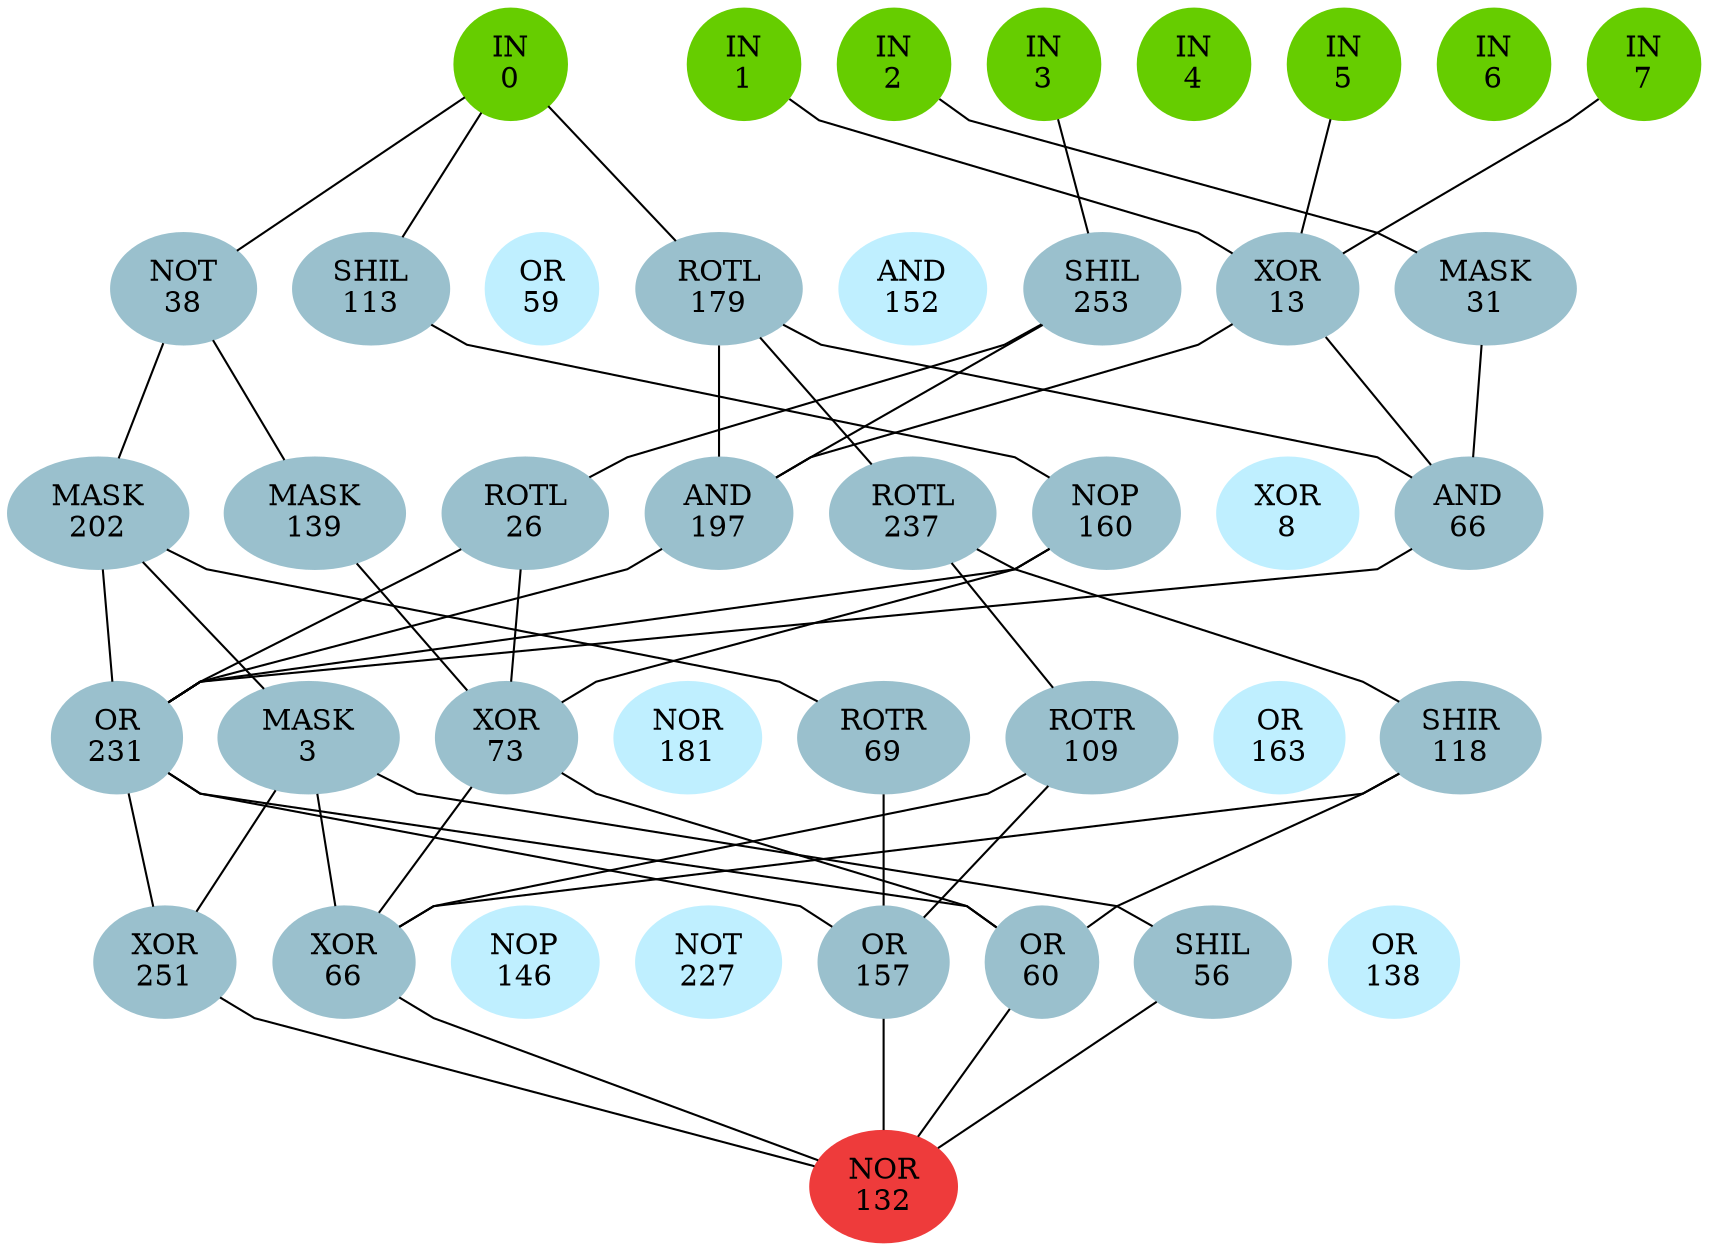 graph EACircuit {
rankdir=BT;
ranksep=0.75;
ordering=out;
splines=polyline;
node [style=filled, color=lightblue2];

{ rank=same;
node [color=chartreuse3];
"-1_0"[label="IN\n0"];
node [color=chartreuse3];
"-1_1"[label="IN\n1"];
node [color=chartreuse3];
"-1_2"[label="IN\n2"];
node [color=chartreuse3];
"-1_3"[label="IN\n3"];
node [color=chartreuse3];
"-1_4"[label="IN\n4"];
node [color=chartreuse3];
"-1_5"[label="IN\n5"];
node [color=chartreuse3];
"-1_6"[label="IN\n6"];
node [color=chartreuse3];
"-1_7"[label="IN\n7"];
}
{ rank=same;
node [color=lightblue3];
"0_0"[label="NOT\n38"];
node [color=lightblue3];
"0_1"[label="SHIL\n113"];
node [color=lightblue1];
"0_2"[label="OR\n59"];
node [color=lightblue3];
"0_3"[label="ROTL\n179"];
node [color=lightblue1];
"0_4"[label="AND\n152"];
node [color=lightblue3];
"0_5"[label="SHIL\n253"];
node [color=lightblue3];
"0_6"[label="XOR\n13"];
node [color=lightblue3];
"0_7"[label="MASK\n31"];
}
{ rank=same;
node [color=lightblue3];
"1_0"[label="MASK\n202"];
node [color=lightblue3];
"1_1"[label="MASK\n139"];
node [color=lightblue3];
"1_2"[label="ROTL\n26"];
node [color=lightblue3];
"1_3"[label="AND\n197"];
node [color=lightblue3];
"1_4"[label="ROTL\n237"];
node [color=lightblue3];
"1_5"[label="NOP\n160"];
node [color=lightblue1];
"1_6"[label="XOR\n8"];
node [color=lightblue3];
"1_7"[label="AND\n66"];
}
{ rank=same;
node [color=lightblue3];
"2_0"[label="OR\n231"];
node [color=lightblue3];
"2_1"[label="MASK\n3"];
node [color=lightblue3];
"2_2"[label="XOR\n73"];
node [color=lightblue1];
"2_3"[label="NOR\n181"];
node [color=lightblue3];
"2_4"[label="ROTR\n69"];
node [color=lightblue3];
"2_5"[label="ROTR\n109"];
node [color=lightblue1];
"2_6"[label="OR\n163"];
node [color=lightblue3];
"2_7"[label="SHIR\n118"];
}
{ rank=same;
node [color=lightblue3];
"3_0"[label="XOR\n251"];
node [color=lightblue3];
"3_1"[label="XOR\n66"];
node [color=lightblue1];
"3_2"[label="NOP\n146"];
node [color=lightblue1];
"3_3"[label="NOT\n227"];
node [color=lightblue3];
"3_4"[label="OR\n157"];
node [color=lightblue3];
"3_5"[label="OR\n60"];
node [color=lightblue3];
"3_6"[label="SHIL\n56"];
node [color=lightblue1];
"3_7"[label="OR\n138"];
}
{ rank=same;
node [color=brown2];
"4_0"[label="NOR\n132"];
}
edge[style=invis];
"-1_0" -- "-1_1" -- "-1_2" -- "-1_3" -- "-1_4" -- "-1_5" -- "-1_6" -- "-1_7";
"0_0" -- "0_1" -- "0_2" -- "0_3" -- "0_4" -- "0_5" -- "0_6" -- "0_7";
"1_0" -- "1_1" -- "1_2" -- "1_3" -- "1_4" -- "1_5" -- "1_6" -- "1_7";
"2_0" -- "2_1" -- "2_2" -- "2_3" -- "2_4" -- "2_5" -- "2_6" -- "2_7";
"3_0" -- "3_1" -- "3_2" -- "3_3" -- "3_4" -- "3_5" -- "3_6" -- "3_7";
"4_0" -- "4_0";
edge[style=solid];
"0_0" -- "-1_0";
"0_1" -- "-1_0";
"0_3" -- "-1_0";
"0_5" -- "-1_3";
"0_6" -- "-1_1";
"0_6" -- "-1_5";
"0_6" -- "-1_7";
"0_7" -- "-1_2";
"1_0" -- "0_0";
"1_1" -- "0_0";
"1_2" -- "0_5";
"1_3" -- "0_3";
"1_3" -- "0_5";
"1_3" -- "0_6";
"1_4" -- "0_3";
"1_5" -- "0_1";
"1_7" -- "0_3";
"1_7" -- "0_6";
"1_7" -- "0_7";
"2_0" -- "1_0";
"2_0" -- "1_2";
"2_0" -- "1_3";
"2_0" -- "1_5";
"2_0" -- "1_7";
"2_1" -- "1_0";
"2_2" -- "1_1";
"2_2" -- "1_2";
"2_2" -- "1_5";
"2_4" -- "1_0";
"2_5" -- "1_4";
"2_7" -- "1_4";
"3_0" -- "2_0";
"3_0" -- "2_1";
"3_1" -- "2_1";
"3_1" -- "2_2";
"3_1" -- "2_5";
"3_1" -- "2_7";
"3_4" -- "2_0";
"3_4" -- "2_4";
"3_4" -- "2_5";
"3_5" -- "2_0";
"3_5" -- "2_2";
"3_5" -- "2_7";
"3_6" -- "2_1";
"4_0" -- "3_0";
"4_0" -- "3_1";
"4_0" -- "3_4";
"4_0" -- "3_5";
"4_0" -- "3_6";
}